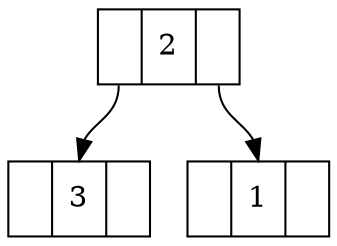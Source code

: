 digraph Heap {
	node [shape=record]
	node1 [label = "<f0> |<f1> 2|<f2> "]
	node1:f0 -> node2:f1
	node1:f2 -> node3:f1
	node2 [label = "<f0> |<f1> 3|<f2> "]
	node3 [label = "<f0> |<f1> 1|<f2> "]
}
//--------------------------------------------
// Any other info you want to put about your heap
